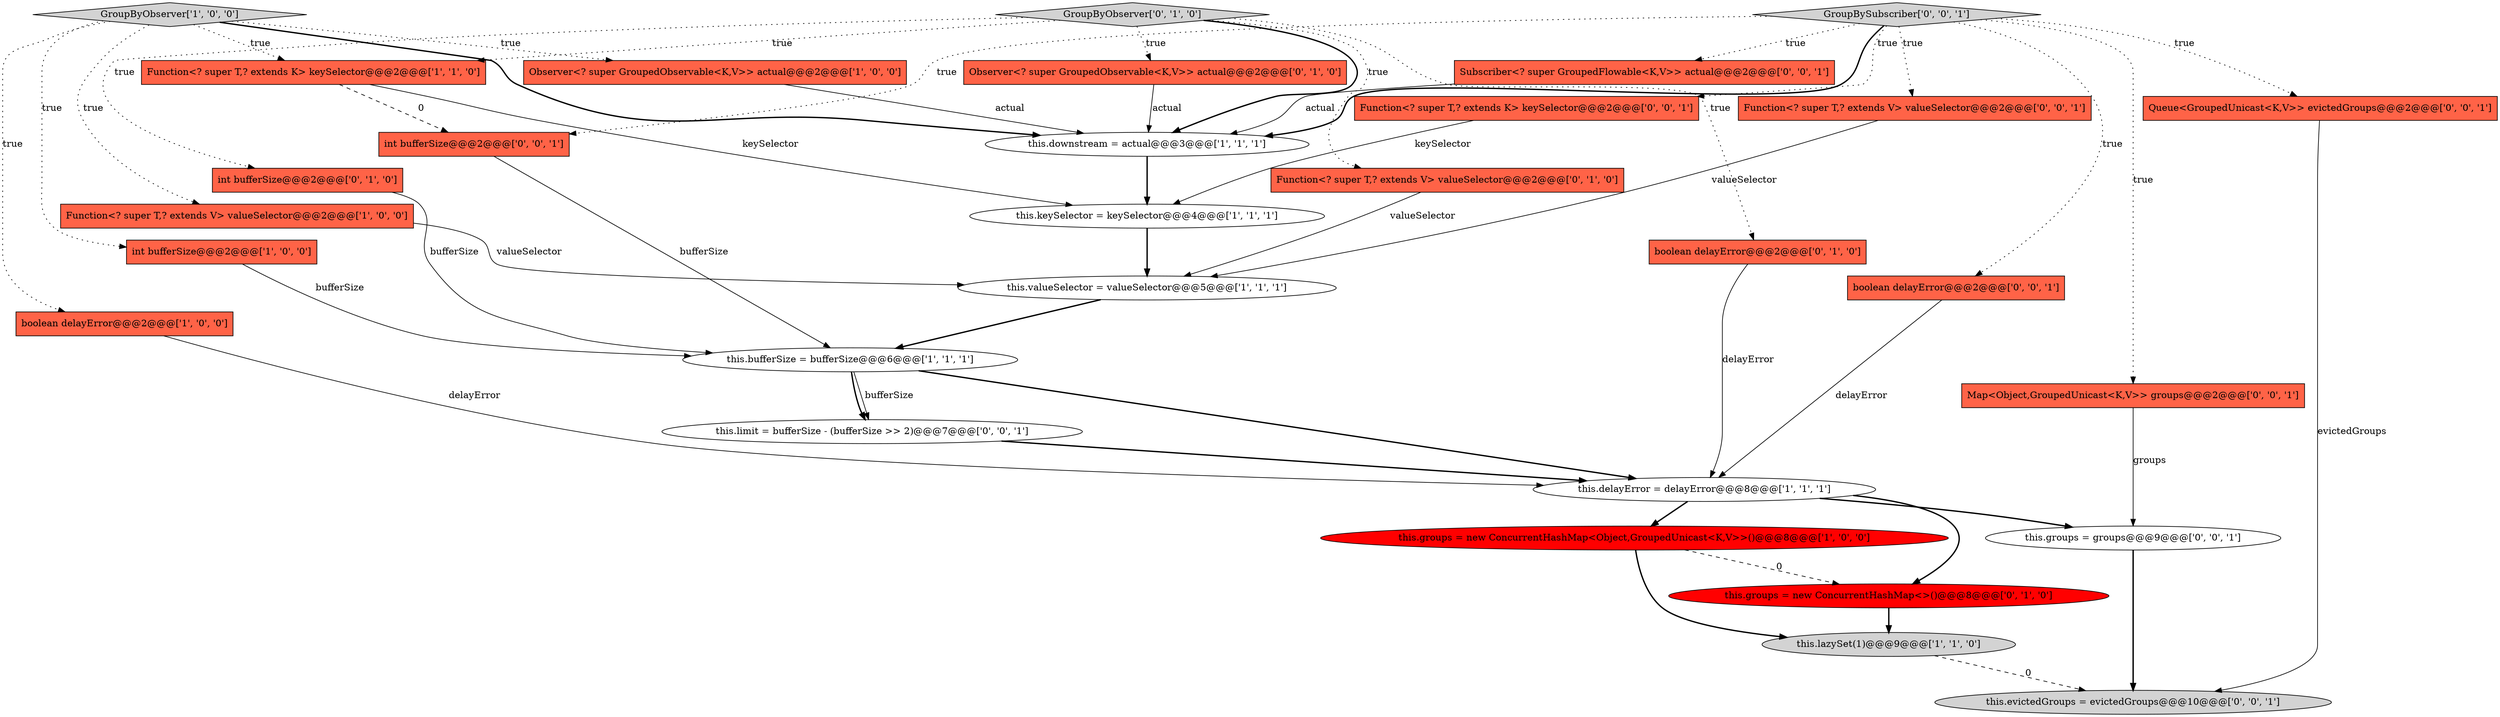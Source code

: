 digraph {
28 [style = filled, label = "this.limit = bufferSize - (bufferSize >> 2)@@@7@@@['0', '0', '1']", fillcolor = white, shape = ellipse image = "AAA0AAABBB3BBB"];
10 [style = filled, label = "GroupByObserver['1', '0', '0']", fillcolor = lightgray, shape = diamond image = "AAA0AAABBB1BBB"];
21 [style = filled, label = "Queue<GroupedUnicast<K,V>> evictedGroups@@@2@@@['0', '0', '1']", fillcolor = tomato, shape = box image = "AAA0AAABBB3BBB"];
23 [style = filled, label = "GroupBySubscriber['0', '0', '1']", fillcolor = lightgray, shape = diamond image = "AAA0AAABBB3BBB"];
27 [style = filled, label = "this.groups = groups@@@9@@@['0', '0', '1']", fillcolor = white, shape = ellipse image = "AAA0AAABBB3BBB"];
15 [style = filled, label = "boolean delayError@@@2@@@['0', '1', '0']", fillcolor = tomato, shape = box image = "AAA0AAABBB2BBB"];
22 [style = filled, label = "Function<? super T,? extends K> keySelector@@@2@@@['0', '0', '1']", fillcolor = tomato, shape = box image = "AAA0AAABBB3BBB"];
7 [style = filled, label = "this.groups = new ConcurrentHashMap<Object,GroupedUnicast<K,V>>()@@@8@@@['1', '0', '0']", fillcolor = red, shape = ellipse image = "AAA1AAABBB1BBB"];
9 [style = filled, label = "this.keySelector = keySelector@@@4@@@['1', '1', '1']", fillcolor = white, shape = ellipse image = "AAA0AAABBB1BBB"];
1 [style = filled, label = "Observer<? super GroupedObservable<K,V>> actual@@@2@@@['1', '0', '0']", fillcolor = tomato, shape = box image = "AAA0AAABBB1BBB"];
17 [style = filled, label = "Function<? super T,? extends V> valueSelector@@@2@@@['0', '1', '0']", fillcolor = tomato, shape = box image = "AAA0AAABBB2BBB"];
20 [style = filled, label = "Map<Object,GroupedUnicast<K,V>> groups@@@2@@@['0', '0', '1']", fillcolor = tomato, shape = box image = "AAA0AAABBB3BBB"];
12 [style = filled, label = "this.valueSelector = valueSelector@@@5@@@['1', '1', '1']", fillcolor = white, shape = ellipse image = "AAA0AAABBB1BBB"];
19 [style = filled, label = "boolean delayError@@@2@@@['0', '0', '1']", fillcolor = tomato, shape = box image = "AAA0AAABBB3BBB"];
6 [style = filled, label = "Function<? super T,? extends V> valueSelector@@@2@@@['1', '0', '0']", fillcolor = tomato, shape = box image = "AAA0AAABBB1BBB"];
26 [style = filled, label = "Subscriber<? super GroupedFlowable<K,V>> actual@@@2@@@['0', '0', '1']", fillcolor = tomato, shape = box image = "AAA0AAABBB3BBB"];
5 [style = filled, label = "this.downstream = actual@@@3@@@['1', '1', '1']", fillcolor = white, shape = ellipse image = "AAA0AAABBB1BBB"];
3 [style = filled, label = "boolean delayError@@@2@@@['1', '0', '0']", fillcolor = tomato, shape = box image = "AAA0AAABBB1BBB"];
8 [style = filled, label = "this.lazySet(1)@@@9@@@['1', '1', '0']", fillcolor = lightgray, shape = ellipse image = "AAA0AAABBB1BBB"];
18 [style = filled, label = "GroupByObserver['0', '1', '0']", fillcolor = lightgray, shape = diamond image = "AAA0AAABBB2BBB"];
4 [style = filled, label = "this.delayError = delayError@@@8@@@['1', '1', '1']", fillcolor = white, shape = ellipse image = "AAA0AAABBB1BBB"];
24 [style = filled, label = "Function<? super T,? extends V> valueSelector@@@2@@@['0', '0', '1']", fillcolor = tomato, shape = box image = "AAA0AAABBB3BBB"];
13 [style = filled, label = "Observer<? super GroupedObservable<K,V>> actual@@@2@@@['0', '1', '0']", fillcolor = tomato, shape = box image = "AAA0AAABBB2BBB"];
25 [style = filled, label = "this.evictedGroups = evictedGroups@@@10@@@['0', '0', '1']", fillcolor = lightgray, shape = ellipse image = "AAA0AAABBB3BBB"];
0 [style = filled, label = "this.bufferSize = bufferSize@@@6@@@['1', '1', '1']", fillcolor = white, shape = ellipse image = "AAA0AAABBB1BBB"];
11 [style = filled, label = "Function<? super T,? extends K> keySelector@@@2@@@['1', '1', '0']", fillcolor = tomato, shape = box image = "AAA0AAABBB1BBB"];
16 [style = filled, label = "this.groups = new ConcurrentHashMap<>()@@@8@@@['0', '1', '0']", fillcolor = red, shape = ellipse image = "AAA1AAABBB2BBB"];
14 [style = filled, label = "int bufferSize@@@2@@@['0', '1', '0']", fillcolor = tomato, shape = box image = "AAA0AAABBB2BBB"];
2 [style = filled, label = "int bufferSize@@@2@@@['1', '0', '0']", fillcolor = tomato, shape = box image = "AAA0AAABBB1BBB"];
29 [style = filled, label = "int bufferSize@@@2@@@['0', '0', '1']", fillcolor = tomato, shape = box image = "AAA0AAABBB3BBB"];
14->0 [style = solid, label="bufferSize"];
10->6 [style = dotted, label="true"];
21->25 [style = solid, label="evictedGroups"];
23->5 [style = bold, label=""];
5->9 [style = bold, label=""];
11->9 [style = solid, label="keySelector"];
16->8 [style = bold, label=""];
23->22 [style = dotted, label="true"];
7->16 [style = dashed, label="0"];
18->15 [style = dotted, label="true"];
23->21 [style = dotted, label="true"];
13->5 [style = solid, label="actual"];
11->29 [style = dashed, label="0"];
10->3 [style = dotted, label="true"];
3->4 [style = solid, label="delayError"];
24->12 [style = solid, label="valueSelector"];
0->28 [style = bold, label=""];
23->19 [style = dotted, label="true"];
20->27 [style = solid, label="groups"];
7->8 [style = bold, label=""];
12->0 [style = bold, label=""];
18->14 [style = dotted, label="true"];
4->7 [style = bold, label=""];
17->12 [style = solid, label="valueSelector"];
19->4 [style = solid, label="delayError"];
18->11 [style = dotted, label="true"];
23->20 [style = dotted, label="true"];
29->0 [style = solid, label="bufferSize"];
23->26 [style = dotted, label="true"];
10->5 [style = bold, label=""];
0->28 [style = solid, label="bufferSize"];
2->0 [style = solid, label="bufferSize"];
26->5 [style = solid, label="actual"];
0->4 [style = bold, label=""];
10->11 [style = dotted, label="true"];
18->5 [style = bold, label=""];
10->2 [style = dotted, label="true"];
4->27 [style = bold, label=""];
1->5 [style = solid, label="actual"];
15->4 [style = solid, label="delayError"];
8->25 [style = dashed, label="0"];
9->12 [style = bold, label=""];
10->1 [style = dotted, label="true"];
18->17 [style = dotted, label="true"];
23->29 [style = dotted, label="true"];
6->12 [style = solid, label="valueSelector"];
22->9 [style = solid, label="keySelector"];
27->25 [style = bold, label=""];
23->24 [style = dotted, label="true"];
4->16 [style = bold, label=""];
28->4 [style = bold, label=""];
18->13 [style = dotted, label="true"];
}
